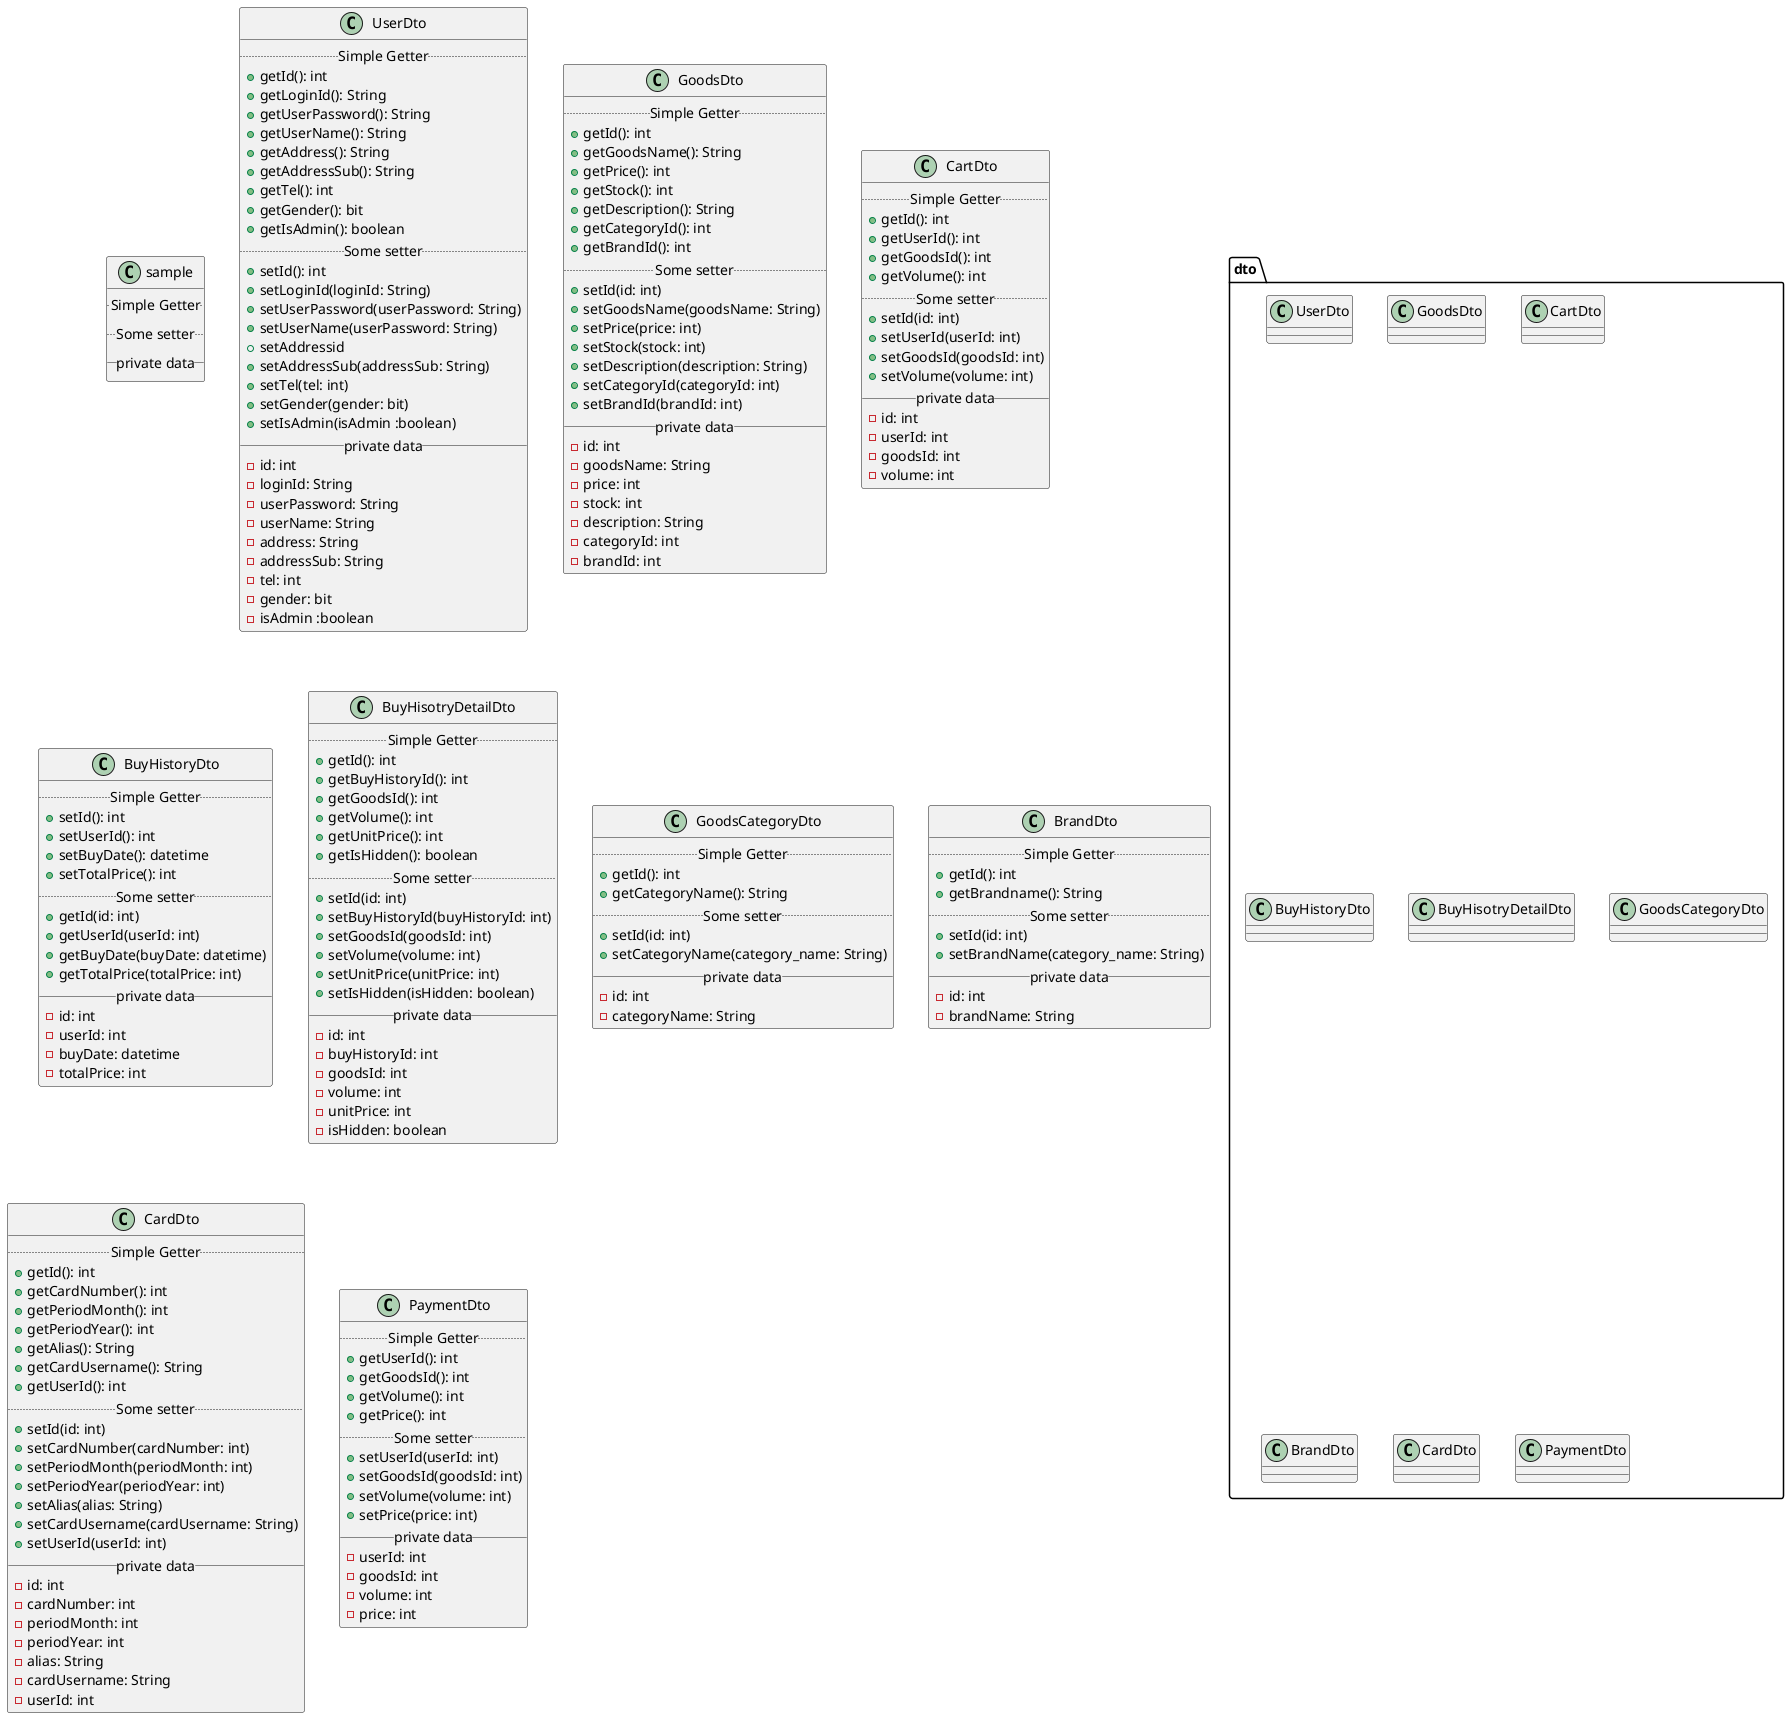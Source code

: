@startuml
package dto{
    class UserDto
    class GoodsDto
    class CartDto
    class BuyHistoryDto
    class BuyHisotryDetailDto
    class GoodsCategoryDto
    class BrandDto
    class CardDto
    class PaymentDto
}
class sample{
    .. Simple Getter ..
    .. Some setter ..
    __ private data __
}
class UserDto{
    .. Simple Getter ..
        +getId(): int
        +getLoginId(): String
        +getUserPassword(): String
        +getUserName(): String
        +getAddress(): String
        +getAddressSub(): String
        +getTel(): int
        +getGender(): bit
        +getIsAdmin(): boolean
    .. Some setter ..
        +setId(): int
        +setLoginId(loginId: String)
        +setUserPassword(userPassword: String)
        +setUserName(userPassword: String)
        +setAddressid
        +setAddressSub(addressSub: String)
        +setTel(tel: int)
        +setGender(gender: bit)
        +setIsAdmin(isAdmin :boolean)
    __ private data __
        -id: int
        -loginId: String
        -userPassword: String
        -userName: String
        -address: String
        -addressSub: String
        -tel: int
        -gender: bit
        -isAdmin :boolean
}
class GoodsDto{
    .. Simple Getter ..
        +getId(): int
        +getGoodsName(): String
        +getPrice(): int
        +getStock(): int
        +getDescription(): String
        +getCategoryId(): int
        +getBrandId(): int
    .. Some setter ..
        +setId(id: int)
        +setGoodsName(goodsName: String)
        +setPrice(price: int)
        +setStock(stock: int)
        +setDescription(description: String)
        +setCategoryId(categoryId: int)
        +setBrandId(brandId: int)
    __ private data __
        -id: int
        -goodsName: String
        -price: int
        -stock: int
        -description: String
        -categoryId: int
        -brandId: int
}
class CartDto{ 
    .. Simple Getter ..
        +getId(): int
        +getUserId(): int
        +getGoodsId(): int
        +getVolume(): int
    .. Some setter ..
        +setId(id: int) 
        +setUserId(userId: int)
        +setGoodsId(goodsId: int)
        +setVolume(volume: int)
    __ private data __
        -id: int
        -userId: int
        -goodsId: int
        -volume: int
}
class BuyHistoryDto{
    .. Simple Getter ..
        +setId(): int
        +setUserId(): int
        +setBuyDate(): datetime
        +setTotalPrice(): int
    .. Some setter ..
        +getId(id: int)
        +getUserId(userId: int)
        +getBuyDate(buyDate: datetime)
        +getTotalPrice(totalPrice: int)
    __ private data __
        -id: int
        -userId: int
        -buyDate: datetime
        -totalPrice: int
}
class BuyHisotryDetailDto{
    .. Simple Getter ..
        +getId(): int
        +getBuyHistoryId(): int
        +getGoodsId(): int
        +getVolume(): int
        +getUnitPrice(): int
        +getIsHidden(): boolean
    .. Some setter ..
        +setId(id: int)
        +setBuyHistoryId(buyHistoryId: int)
        +setGoodsId(goodsId: int)
        +setVolume(volume: int)
        +setUnitPrice(unitPrice: int)
        +setIsHidden(isHidden: boolean)
    __ private data __
        -id: int
        -buyHistoryId: int
        -goodsId: int
        -volume: int
        -unitPrice: int
        -isHidden: boolean
}
class GoodsCategoryDto{
    .. Simple Getter ..
        +getId(): int
        +getCategoryName(): String
    .. Some setter ..
        +setId(id: int)
        +setCategoryName(category_name: String)
    __ private data __
        -id: int
        -categoryName: String
}
class BrandDto{
    .. Simple Getter ..
        +getId(): int
        +getBrandname(): String
    .. Some setter ..
        +setId(id: int)
        +setBrandName(category_name: String)
    __ private data __
        -id: int
        -brandName: String
}
class CardDto{
    .. Simple Getter ..
        +getId(): int
        +getCardNumber(): int
        +getPeriodMonth(): int
        +getPeriodYear(): int
        +getAlias(): String
        +getCardUsername(): String
        +getUserId(): int
    .. Some setter ..
        +setId(id: int)
        +setCardNumber(cardNumber: int)
        +setPeriodMonth(periodMonth: int)
        +setPeriodYear(periodYear: int)
        +setAlias(alias: String)
        +setCardUsername(cardUsername: String)
        +setUserId(userId: int)
    __ private data __
        -id: int
        -cardNumber: int
        -periodMonth: int
        -periodYear: int
        -alias: String
        -cardUsername: String
        -userId: int
}
class PaymentDto{
    .. Simple Getter ..
        +getUserId(): int
        +getGoodsId(): int
        +getVolume(): int
        +getPrice(): int
    .. Some setter ..
        +setUserId(userId: int)
        +setGoodsId(goodsId: int)
        +setVolume(volume: int)
        +setPrice(price: int)
    __ private data __
        -userId: int
        -goodsId: int
        -volume: int
        -price: int
}
@enduml

